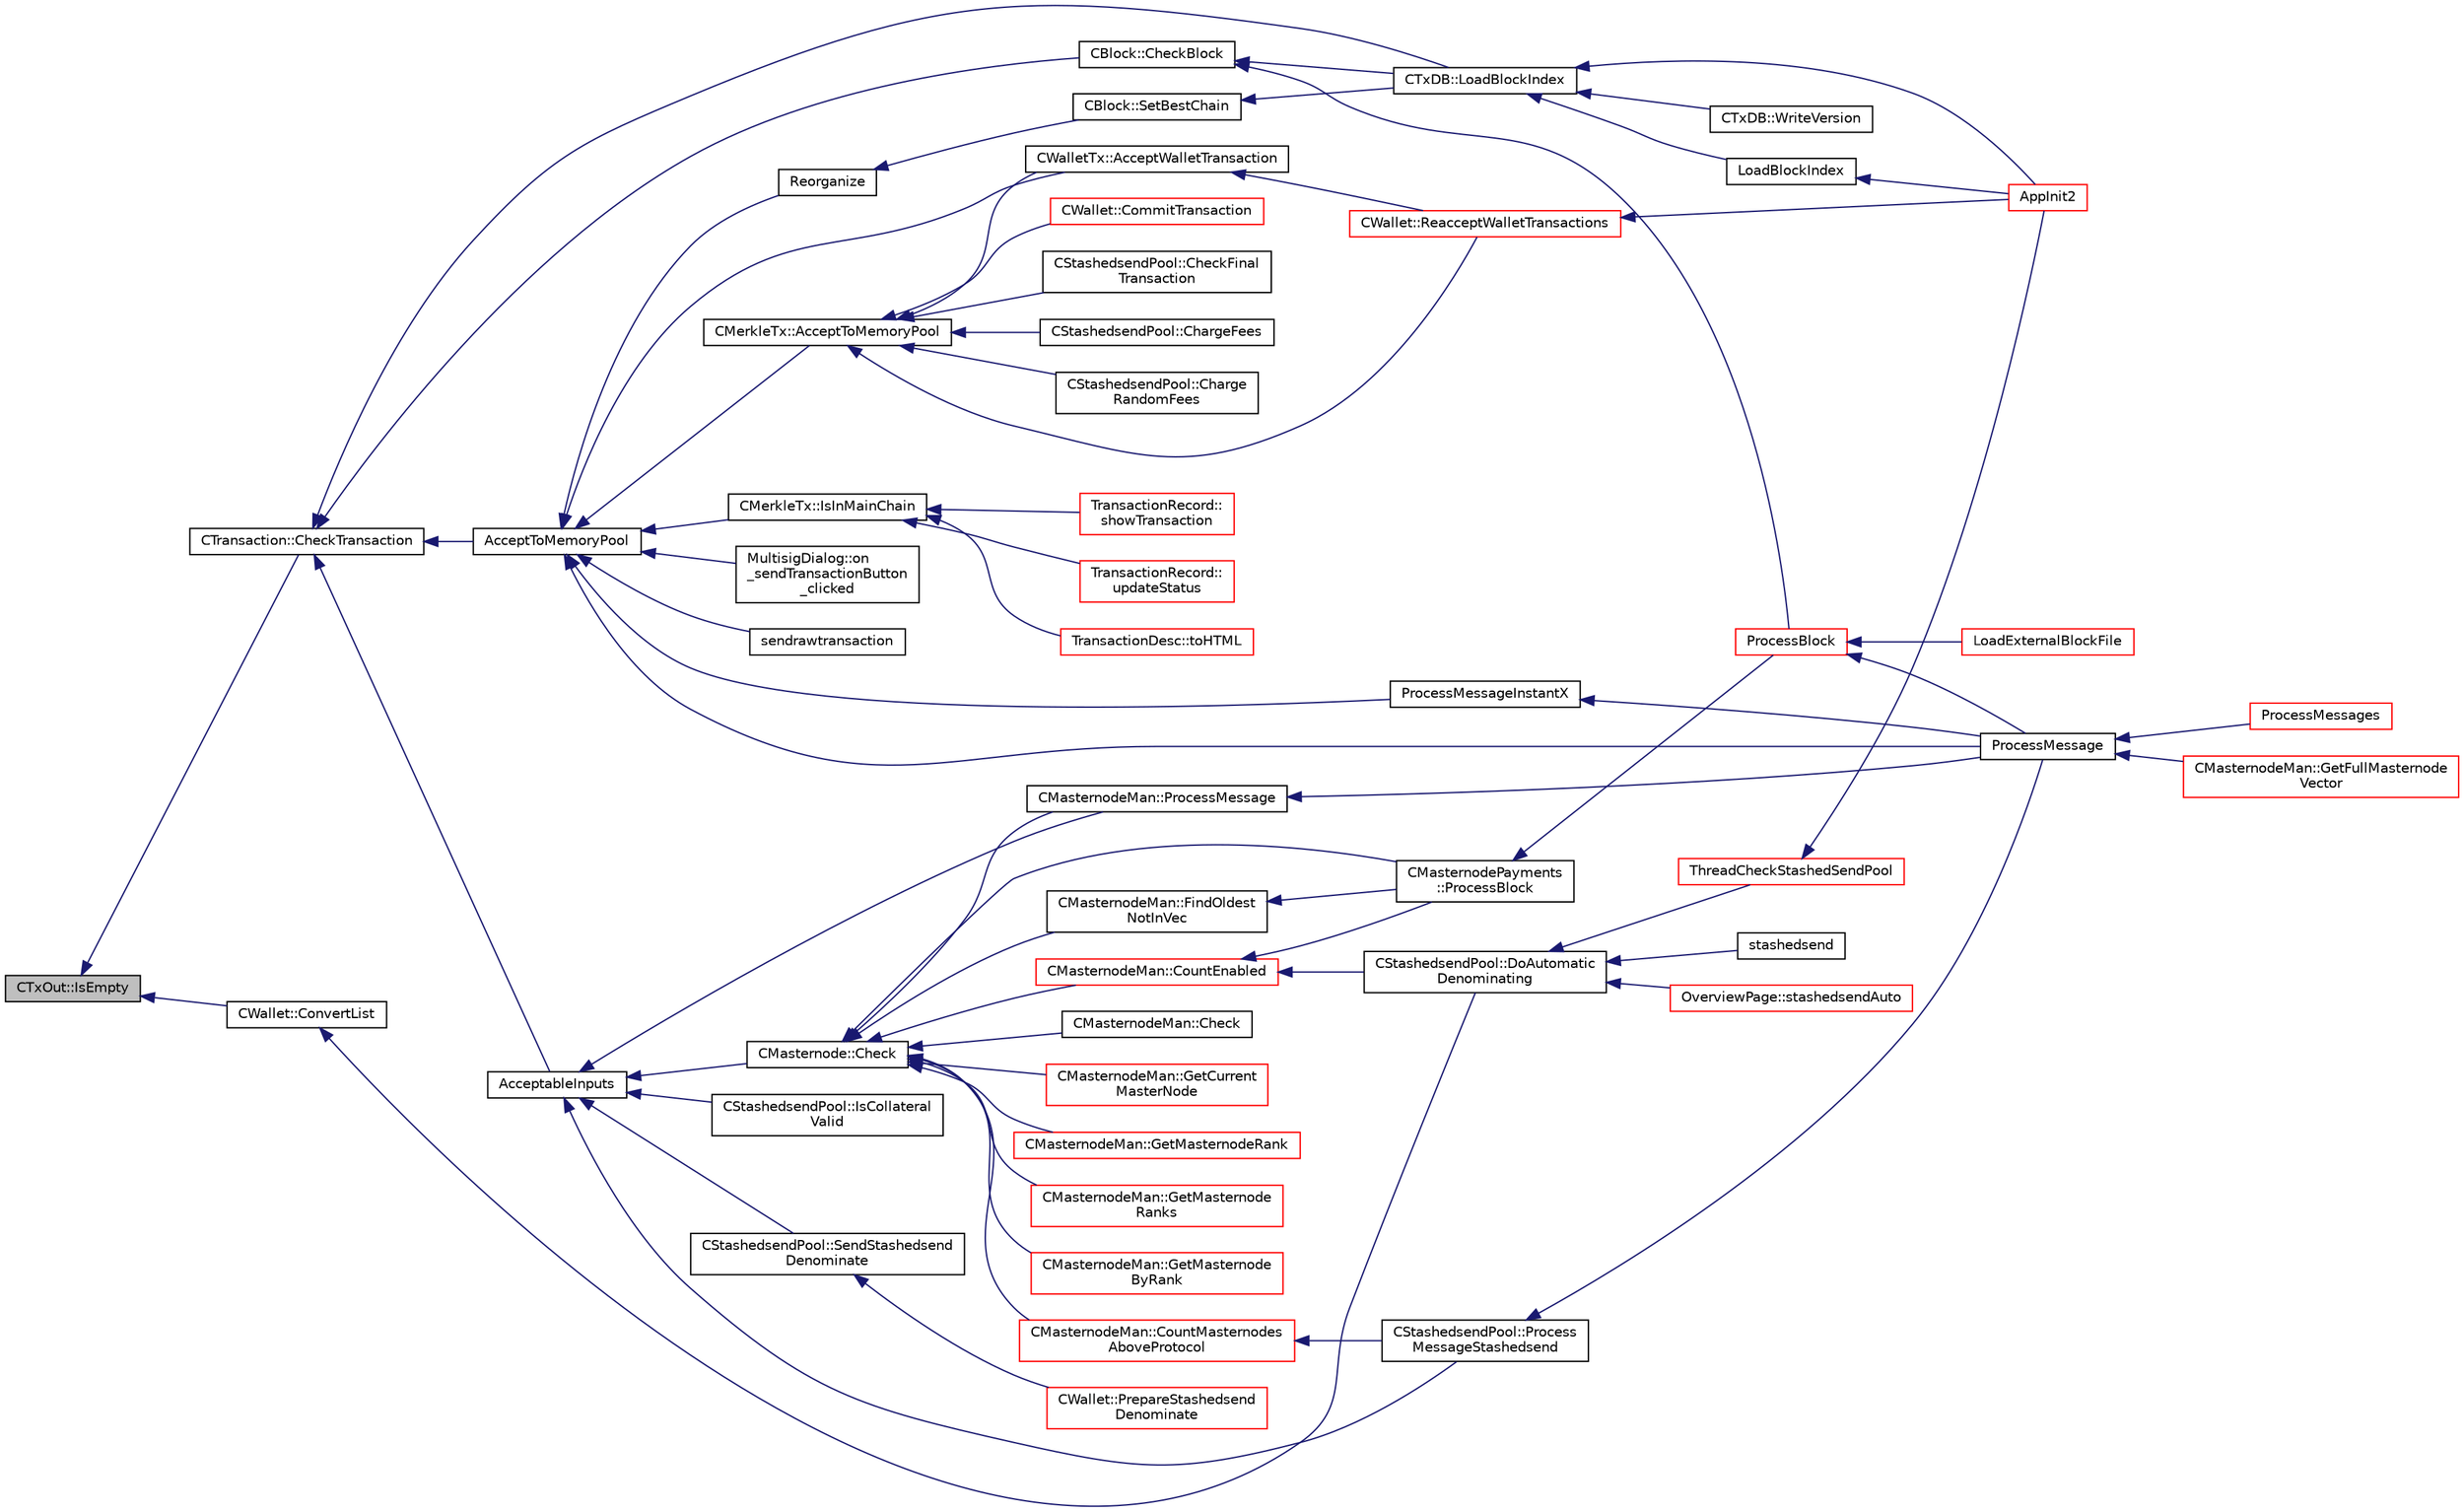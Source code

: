 digraph "CTxOut::IsEmpty"
{
  edge [fontname="Helvetica",fontsize="10",labelfontname="Helvetica",labelfontsize="10"];
  node [fontname="Helvetica",fontsize="10",shape=record];
  rankdir="LR";
  Node53 [label="CTxOut::IsEmpty",height=0.2,width=0.4,color="black", fillcolor="grey75", style="filled", fontcolor="black"];
  Node53 -> Node54 [dir="back",color="midnightblue",fontsize="10",style="solid",fontname="Helvetica"];
  Node54 [label="CTransaction::CheckTransaction",height=0.2,width=0.4,color="black", fillcolor="white", style="filled",URL="$df/d43/class_c_transaction.html#a2104329681e2749baeeaaf47c0af482d"];
  Node54 -> Node55 [dir="back",color="midnightblue",fontsize="10",style="solid",fontname="Helvetica"];
  Node55 [label="AcceptToMemoryPool",height=0.2,width=0.4,color="black", fillcolor="white", style="filled",URL="$d4/dbf/main_8h.html#addea0e425b693b4c1be712c3ead94568",tooltip="(try to) add transaction to memory pool "];
  Node55 -> Node56 [dir="back",color="midnightblue",fontsize="10",style="solid",fontname="Helvetica"];
  Node56 [label="ProcessMessageInstantX",height=0.2,width=0.4,color="black", fillcolor="white", style="filled",URL="$d6/d5f/instantx_8h.html#aa516cb499ead2691d8ab216a499db5d0"];
  Node56 -> Node57 [dir="back",color="midnightblue",fontsize="10",style="solid",fontname="Helvetica"];
  Node57 [label="ProcessMessage",height=0.2,width=0.4,color="black", fillcolor="white", style="filled",URL="$df/d0a/main_8cpp.html#a8ba92b1a4bce3c835e887a9073d17d8e"];
  Node57 -> Node58 [dir="back",color="midnightblue",fontsize="10",style="solid",fontname="Helvetica"];
  Node58 [label="ProcessMessages",height=0.2,width=0.4,color="red", fillcolor="white", style="filled",URL="$d4/dbf/main_8h.html#a196f9318f02448b85b28d612698934fd"];
  Node57 -> Node66 [dir="back",color="midnightblue",fontsize="10",style="solid",fontname="Helvetica"];
  Node66 [label="CMasternodeMan::GetFullMasternode\lVector",height=0.2,width=0.4,color="red", fillcolor="white", style="filled",URL="$dc/d6b/class_c_masternode_man.html#ab39e213a7601e1bef2eba1d5d63206f5"];
  Node55 -> Node72 [dir="back",color="midnightblue",fontsize="10",style="solid",fontname="Helvetica"];
  Node72 [label="CMerkleTx::AcceptToMemoryPool",height=0.2,width=0.4,color="black", fillcolor="white", style="filled",URL="$d1/dff/class_c_merkle_tx.html#a61126e811a53b941b3efdf5a4e83db90"];
  Node72 -> Node73 [dir="back",color="midnightblue",fontsize="10",style="solid",fontname="Helvetica"];
  Node73 [label="CWalletTx::AcceptWalletTransaction",height=0.2,width=0.4,color="black", fillcolor="white", style="filled",URL="$d6/d53/class_c_wallet_tx.html#af6d1a5a731bb69e1d94de84eb6fd15a5"];
  Node73 -> Node74 [dir="back",color="midnightblue",fontsize="10",style="solid",fontname="Helvetica"];
  Node74 [label="CWallet::ReacceptWalletTransactions",height=0.2,width=0.4,color="red", fillcolor="white", style="filled",URL="$d2/de5/class_c_wallet.html#a796c23450c8482e10e0c75ae5c1fa8ed"];
  Node74 -> Node60 [dir="back",color="midnightblue",fontsize="10",style="solid",fontname="Helvetica"];
  Node60 [label="AppInit2",height=0.2,width=0.4,color="red", fillcolor="white", style="filled",URL="$d8/dc0/init_8h.html#a1a4c1bfbf6ba1db77e988b89b9cadfd3",tooltip="Initialize ion. "];
  Node72 -> Node79 [dir="back",color="midnightblue",fontsize="10",style="solid",fontname="Helvetica"];
  Node79 [label="CStashedsendPool::CheckFinal\lTransaction",height=0.2,width=0.4,color="black", fillcolor="white", style="filled",URL="$dd/d8a/class_c_stashedsend_pool.html#aba122588a53a90150595bc4279beb67c"];
  Node72 -> Node80 [dir="back",color="midnightblue",fontsize="10",style="solid",fontname="Helvetica"];
  Node80 [label="CStashedsendPool::ChargeFees",height=0.2,width=0.4,color="black", fillcolor="white", style="filled",URL="$dd/d8a/class_c_stashedsend_pool.html#acd76c93879dbcbdda4ca0a253f0d9c68",tooltip="Charge fees to bad actors (Charge clients a fee if they&#39;re abusive) "];
  Node72 -> Node81 [dir="back",color="midnightblue",fontsize="10",style="solid",fontname="Helvetica"];
  Node81 [label="CStashedsendPool::Charge\lRandomFees",height=0.2,width=0.4,color="black", fillcolor="white", style="filled",URL="$dd/d8a/class_c_stashedsend_pool.html#abcf715f6e5e01039218bf4881fffc3fe",tooltip="Rarely charge fees to pay miners. "];
  Node72 -> Node74 [dir="back",color="midnightblue",fontsize="10",style="solid",fontname="Helvetica"];
  Node72 -> Node82 [dir="back",color="midnightblue",fontsize="10",style="solid",fontname="Helvetica"];
  Node82 [label="CWallet::CommitTransaction",height=0.2,width=0.4,color="red", fillcolor="white", style="filled",URL="$d2/de5/class_c_wallet.html#aa13fbeaebd271f910a54cc5b82d73fde"];
  Node55 -> Node73 [dir="back",color="midnightblue",fontsize="10",style="solid",fontname="Helvetica"];
  Node55 -> Node99 [dir="back",color="midnightblue",fontsize="10",style="solid",fontname="Helvetica"];
  Node99 [label="Reorganize",height=0.2,width=0.4,color="black", fillcolor="white", style="filled",URL="$df/d0a/main_8cpp.html#ad8e09920f5a3ce2670c5efa26ef65227"];
  Node99 -> Node100 [dir="back",color="midnightblue",fontsize="10",style="solid",fontname="Helvetica"];
  Node100 [label="CBlock::SetBestChain",height=0.2,width=0.4,color="black", fillcolor="white", style="filled",URL="$d3/d51/class_c_block.html#a6e308b2d75d1cfc4a75eda36feb60ca1"];
  Node100 -> Node101 [dir="back",color="midnightblue",fontsize="10",style="solid",fontname="Helvetica"];
  Node101 [label="CTxDB::LoadBlockIndex",height=0.2,width=0.4,color="black", fillcolor="white", style="filled",URL="$d9/d8d/class_c_tx_d_b.html#abcb9df0821d996f811f6604b452a26a0"];
  Node101 -> Node60 [dir="back",color="midnightblue",fontsize="10",style="solid",fontname="Helvetica"];
  Node101 -> Node102 [dir="back",color="midnightblue",fontsize="10",style="solid",fontname="Helvetica"];
  Node102 [label="LoadBlockIndex",height=0.2,width=0.4,color="black", fillcolor="white", style="filled",URL="$d4/dbf/main_8h.html#a367f303d34b8a5501ac4d77bebab578c"];
  Node102 -> Node60 [dir="back",color="midnightblue",fontsize="10",style="solid",fontname="Helvetica"];
  Node101 -> Node103 [dir="back",color="midnightblue",fontsize="10",style="solid",fontname="Helvetica"];
  Node103 [label="CTxDB::WriteVersion",height=0.2,width=0.4,color="black", fillcolor="white", style="filled",URL="$d9/d8d/class_c_tx_d_b.html#aa30dbf235b1c229896097e1eb1ea9520"];
  Node55 -> Node57 [dir="back",color="midnightblue",fontsize="10",style="solid",fontname="Helvetica"];
  Node55 -> Node104 [dir="back",color="midnightblue",fontsize="10",style="solid",fontname="Helvetica"];
  Node104 [label="CMerkleTx::IsInMainChain",height=0.2,width=0.4,color="black", fillcolor="white", style="filled",URL="$d1/dff/class_c_merkle_tx.html#ad4b3623fabf1924dba2a7694e3418e1e"];
  Node104 -> Node105 [dir="back",color="midnightblue",fontsize="10",style="solid",fontname="Helvetica"];
  Node105 [label="TransactionDesc::toHTML",height=0.2,width=0.4,color="red", fillcolor="white", style="filled",URL="$d4/da9/class_transaction_desc.html#ab7c9dbb2048aae121dd9d75df86e64f4"];
  Node104 -> Node116 [dir="back",color="midnightblue",fontsize="10",style="solid",fontname="Helvetica"];
  Node116 [label="TransactionRecord::\lshowTransaction",height=0.2,width=0.4,color="red", fillcolor="white", style="filled",URL="$d1/da7/class_transaction_record.html#a5ad1d1af4bec5b15a624b7a451e8cdbf",tooltip="Decompose CWallet transaction to model transaction records. "];
  Node104 -> Node128 [dir="back",color="midnightblue",fontsize="10",style="solid",fontname="Helvetica"];
  Node128 [label="TransactionRecord::\lupdateStatus",height=0.2,width=0.4,color="red", fillcolor="white", style="filled",URL="$d1/da7/class_transaction_record.html#a9b643dd885a790ae511705a1446556be",tooltip="Update status from core wallet tx. "];
  Node55 -> Node135 [dir="back",color="midnightblue",fontsize="10",style="solid",fontname="Helvetica"];
  Node135 [label="MultisigDialog::on\l_sendTransactionButton\l_clicked",height=0.2,width=0.4,color="black", fillcolor="white", style="filled",URL="$d4/df4/class_multisig_dialog.html#a71fcf325cb0cde9223eefc62b3b7634b"];
  Node55 -> Node136 [dir="back",color="midnightblue",fontsize="10",style="solid",fontname="Helvetica"];
  Node136 [label="sendrawtransaction",height=0.2,width=0.4,color="black", fillcolor="white", style="filled",URL="$dc/da8/rpcrawtransaction_8cpp.html#ad5aad44f890060f42efb49acf349511e"];
  Node54 -> Node137 [dir="back",color="midnightblue",fontsize="10",style="solid",fontname="Helvetica"];
  Node137 [label="AcceptableInputs",height=0.2,width=0.4,color="black", fillcolor="white", style="filled",URL="$d4/dbf/main_8h.html#a43f9c625cc3dfd663a76ddb4d15fce58"];
  Node137 -> Node138 [dir="back",color="midnightblue",fontsize="10",style="solid",fontname="Helvetica"];
  Node138 [label="CMasternode::Check",height=0.2,width=0.4,color="black", fillcolor="white", style="filled",URL="$d6/dac/class_c_masternode.html#a6c5f883b797298678c1cf814faab09a5"];
  Node138 -> Node139 [dir="back",color="midnightblue",fontsize="10",style="solid",fontname="Helvetica"];
  Node139 [label="CMasternodePayments\l::ProcessBlock",height=0.2,width=0.4,color="black", fillcolor="white", style="filled",URL="$dc/d9a/class_c_masternode_payments.html#aa23dfbc148f10f601e9771bfcffea441"];
  Node139 -> Node140 [dir="back",color="midnightblue",fontsize="10",style="solid",fontname="Helvetica"];
  Node140 [label="ProcessBlock",height=0.2,width=0.4,color="red", fillcolor="white", style="filled",URL="$d4/dbf/main_8h.html#a7c8a7be3439bb5e1e40548a332a3cf29"];
  Node140 -> Node141 [dir="back",color="midnightblue",fontsize="10",style="solid",fontname="Helvetica"];
  Node141 [label="LoadExternalBlockFile",height=0.2,width=0.4,color="red", fillcolor="white", style="filled",URL="$df/d0a/main_8cpp.html#afbdbbb5a1b376748e5460cbcf644a9af"];
  Node140 -> Node57 [dir="back",color="midnightblue",fontsize="10",style="solid",fontname="Helvetica"];
  Node138 -> Node150 [dir="back",color="midnightblue",fontsize="10",style="solid",fontname="Helvetica"];
  Node150 [label="CMasternodeMan::Check",height=0.2,width=0.4,color="black", fillcolor="white", style="filled",URL="$dc/d6b/class_c_masternode_man.html#a746a5bed8674a37f69f8987a2bd9bcd1"];
  Node138 -> Node151 [dir="back",color="midnightblue",fontsize="10",style="solid",fontname="Helvetica"];
  Node151 [label="CMasternodeMan::CountEnabled",height=0.2,width=0.4,color="red", fillcolor="white", style="filled",URL="$dc/d6b/class_c_masternode_man.html#ae495279a035d7d259375ae95cbde28f4"];
  Node151 -> Node139 [dir="back",color="midnightblue",fontsize="10",style="solid",fontname="Helvetica"];
  Node151 -> Node158 [dir="back",color="midnightblue",fontsize="10",style="solid",fontname="Helvetica"];
  Node158 [label="CStashedsendPool::DoAutomatic\lDenominating",height=0.2,width=0.4,color="black", fillcolor="white", style="filled",URL="$dd/d8a/class_c_stashedsend_pool.html#a21f19df4854af34c8f89187c768a524f",tooltip="Passively run Stashedsend in the background according to the configuration in settings (only for QT) ..."];
  Node158 -> Node159 [dir="back",color="midnightblue",fontsize="10",style="solid",fontname="Helvetica"];
  Node159 [label="OverviewPage::stashedsendAuto",height=0.2,width=0.4,color="red", fillcolor="white", style="filled",URL="$d1/d91/class_overview_page.html#abf60d7de5f283687a914b487dc44ca76"];
  Node158 -> Node87 [dir="back",color="midnightblue",fontsize="10",style="solid",fontname="Helvetica"];
  Node87 [label="stashedsend",height=0.2,width=0.4,color="black", fillcolor="white", style="filled",URL="$d5/d6b/rpcstashedsend_8cpp.html#a5a7cb1ad55aeaa8bcbb5172e9153a75a"];
  Node158 -> Node161 [dir="back",color="midnightblue",fontsize="10",style="solid",fontname="Helvetica"];
  Node161 [label="ThreadCheckStashedSendPool",height=0.2,width=0.4,color="red", fillcolor="white", style="filled",URL="$d9/dbc/stashedsend_8h.html#ab583ddc86effded8432ea5387f77d883"];
  Node161 -> Node60 [dir="back",color="midnightblue",fontsize="10",style="solid",fontname="Helvetica"];
  Node138 -> Node163 [dir="back",color="midnightblue",fontsize="10",style="solid",fontname="Helvetica"];
  Node163 [label="CMasternodeMan::CountMasternodes\lAboveProtocol",height=0.2,width=0.4,color="red", fillcolor="white", style="filled",URL="$dc/d6b/class_c_masternode_man.html#a26f97dd108171cfaf20951a5d133c156"];
  Node163 -> Node167 [dir="back",color="midnightblue",fontsize="10",style="solid",fontname="Helvetica"];
  Node167 [label="CStashedsendPool::Process\lMessageStashedsend",height=0.2,width=0.4,color="black", fillcolor="white", style="filled",URL="$dd/d8a/class_c_stashedsend_pool.html#a62b472a4e4b1e634bc2e8621be17888e",tooltip="Process a Stashedsend message using the Stashedsend protocol. "];
  Node167 -> Node57 [dir="back",color="midnightblue",fontsize="10",style="solid",fontname="Helvetica"];
  Node138 -> Node168 [dir="back",color="midnightblue",fontsize="10",style="solid",fontname="Helvetica"];
  Node168 [label="CMasternodeMan::FindOldest\lNotInVec",height=0.2,width=0.4,color="black", fillcolor="white", style="filled",URL="$dc/d6b/class_c_masternode_man.html#a573f7201b1bc84d277d17c4e165f8842"];
  Node168 -> Node139 [dir="back",color="midnightblue",fontsize="10",style="solid",fontname="Helvetica"];
  Node138 -> Node169 [dir="back",color="midnightblue",fontsize="10",style="solid",fontname="Helvetica"];
  Node169 [label="CMasternodeMan::GetCurrent\lMasterNode",height=0.2,width=0.4,color="red", fillcolor="white", style="filled",URL="$dc/d6b/class_c_masternode_man.html#a2b3a91870855e8fcb9b2b6e00c35197f"];
  Node138 -> Node172 [dir="back",color="midnightblue",fontsize="10",style="solid",fontname="Helvetica"];
  Node172 [label="CMasternodeMan::GetMasternodeRank",height=0.2,width=0.4,color="red", fillcolor="white", style="filled",URL="$dc/d6b/class_c_masternode_man.html#a41fd522da90284837d5dcb1e2d2e7d7c"];
  Node138 -> Node175 [dir="back",color="midnightblue",fontsize="10",style="solid",fontname="Helvetica"];
  Node175 [label="CMasternodeMan::GetMasternode\lRanks",height=0.2,width=0.4,color="red", fillcolor="white", style="filled",URL="$dc/d6b/class_c_masternode_man.html#ac06180b4570d5d1b098979c2f59a7a90"];
  Node138 -> Node176 [dir="back",color="midnightblue",fontsize="10",style="solid",fontname="Helvetica"];
  Node176 [label="CMasternodeMan::GetMasternode\lByRank",height=0.2,width=0.4,color="red", fillcolor="white", style="filled",URL="$dc/d6b/class_c_masternode_man.html#ab32afaad2651c69d2f93c68aee466677"];
  Node138 -> Node178 [dir="back",color="midnightblue",fontsize="10",style="solid",fontname="Helvetica"];
  Node178 [label="CMasternodeMan::ProcessMessage",height=0.2,width=0.4,color="black", fillcolor="white", style="filled",URL="$dc/d6b/class_c_masternode_man.html#ae3e5d263cebdcd932eca49caeadce9aa"];
  Node178 -> Node57 [dir="back",color="midnightblue",fontsize="10",style="solid",fontname="Helvetica"];
  Node137 -> Node178 [dir="back",color="midnightblue",fontsize="10",style="solid",fontname="Helvetica"];
  Node137 -> Node167 [dir="back",color="midnightblue",fontsize="10",style="solid",fontname="Helvetica"];
  Node137 -> Node179 [dir="back",color="midnightblue",fontsize="10",style="solid",fontname="Helvetica"];
  Node179 [label="CStashedsendPool::IsCollateral\lValid",height=0.2,width=0.4,color="black", fillcolor="white", style="filled",URL="$dd/d8a/class_c_stashedsend_pool.html#a953b684a05b58919c45c8c6f159b0b14",tooltip="If the collateral is valid given by a client. "];
  Node137 -> Node180 [dir="back",color="midnightblue",fontsize="10",style="solid",fontname="Helvetica"];
  Node180 [label="CStashedsendPool::SendStashedsend\lDenominate",height=0.2,width=0.4,color="black", fillcolor="white", style="filled",URL="$dd/d8a/class_c_stashedsend_pool.html#a6a94b951db9f47197abf79e141e8de1a",tooltip="As a client, send a transaction to a Masternode to start the denomination process. "];
  Node180 -> Node181 [dir="back",color="midnightblue",fontsize="10",style="solid",fontname="Helvetica"];
  Node181 [label="CWallet::PrepareStashedsend\lDenominate",height=0.2,width=0.4,color="red", fillcolor="white", style="filled",URL="$d2/de5/class_c_wallet.html#ae7ce44a23e6cb716ea05783c04de197e"];
  Node54 -> Node183 [dir="back",color="midnightblue",fontsize="10",style="solid",fontname="Helvetica"];
  Node183 [label="CBlock::CheckBlock",height=0.2,width=0.4,color="black", fillcolor="white", style="filled",URL="$d3/d51/class_c_block.html#a423d19b5a2bf03e26cd412976df3ab20"];
  Node183 -> Node140 [dir="back",color="midnightblue",fontsize="10",style="solid",fontname="Helvetica"];
  Node183 -> Node101 [dir="back",color="midnightblue",fontsize="10",style="solid",fontname="Helvetica"];
  Node54 -> Node101 [dir="back",color="midnightblue",fontsize="10",style="solid",fontname="Helvetica"];
  Node53 -> Node184 [dir="back",color="midnightblue",fontsize="10",style="solid",fontname="Helvetica"];
  Node184 [label="CWallet::ConvertList",height=0.2,width=0.4,color="black", fillcolor="white", style="filled",URL="$d2/de5/class_c_wallet.html#adbc8cbc5a39e04446f4277487405c06b"];
  Node184 -> Node158 [dir="back",color="midnightblue",fontsize="10",style="solid",fontname="Helvetica"];
}
